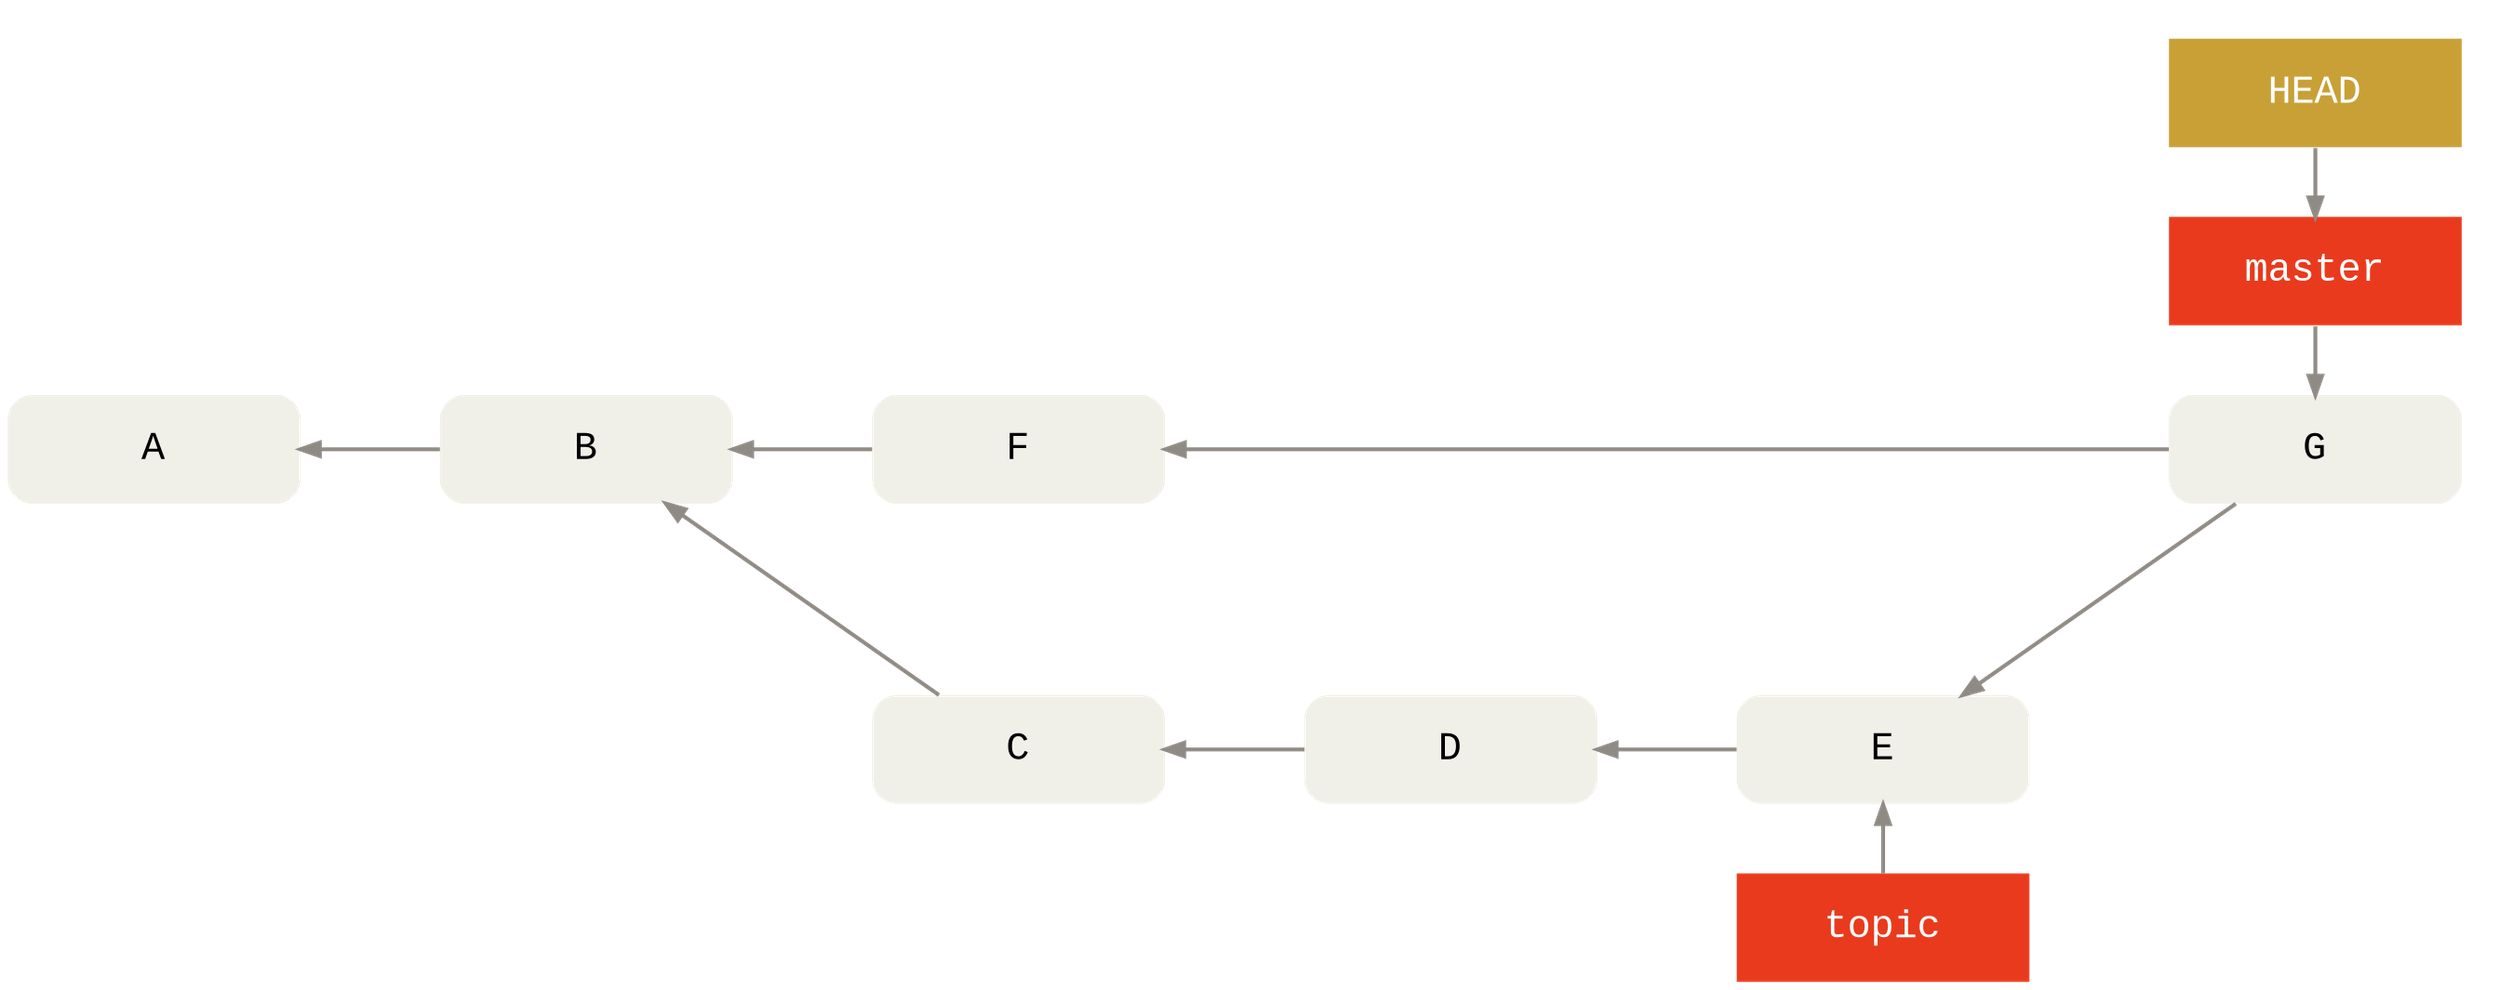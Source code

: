 digraph Git {
  bgcolor="transparent"

  rankdir=LR
  ranksep=1
  nodesep=.5
  splines=line

  edge [color="#8f8a83"
        penwidth=2
        dir="back"]
  node [shape=box
        fontname="Menlo, Monaco, Consolas, Lucida Console, Courier New, monospace"
        fontsize=20
        margin=".2,.23"
        width=2.1
        penwidth=0]

  node [style="rounded,filled"
        fillcolor="#f0efe8"]
  node [group=master]
  A -> B -> F
  F -> G [weight=2]
  // X and Y are invisible and used for alignment only.
  X [label="" fillcolor=transparent]
  Y [label="" fillcolor=transparent]
  F->X [style=invis]
  X->Y [style=invis]
  Y->G [style=invis]
  node [group=topic]
  B -> C -> D -> E -> G

  node [style="filled"
        fontcolor="#ffffff"
        fillcolor="#e93a1d"]
  HEAD [fillcolor="#c8a036"]

  subgraph cluster_master {
    style=invis
    {
      rank=same
      G -> master -> HEAD
    }
  }

  // No cluster draws label below.
  {
    rank=same
    E -> topic
  }
}
